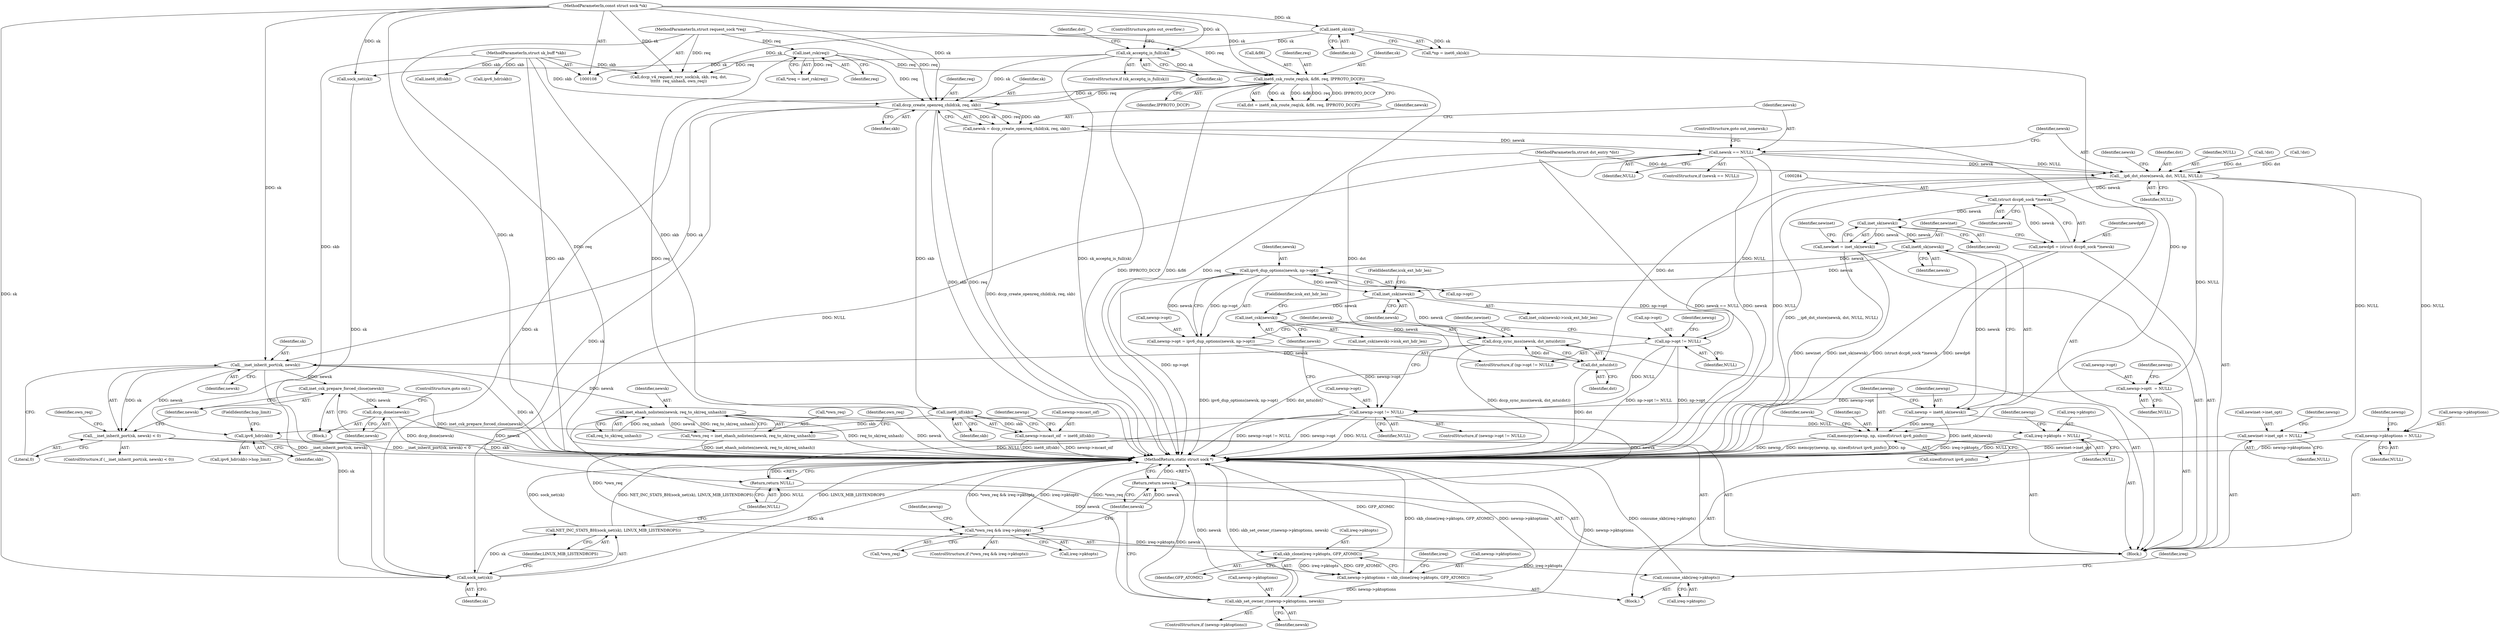 digraph "1_linux_45f6fad84cc305103b28d73482b344d7f5b76f39_0@API" {
"1000253" [label="(Call,dccp_create_openreq_child(sk, req, skb))"];
"1000231" [label="(Call,sk_acceptq_is_full(sk))"];
"1000125" [label="(Call,inet6_sk(sk))"];
"1000109" [label="(MethodParameterIn,const struct sock *sk)"];
"1000241" [label="(Call,inet6_csk_route_req(sk, &fl6, req, IPPROTO_DCCP))"];
"1000119" [label="(Call,inet_rsk(req))"];
"1000111" [label="(MethodParameterIn,struct request_sock *req)"];
"1000110" [label="(MethodParameterIn,struct sk_buff *skb)"];
"1000251" [label="(Call,newsk = dccp_create_openreq_child(sk, req, skb))"];
"1000258" [label="(Call,newsk == NULL)"];
"1000262" [label="(Call,__ip6_dst_store(newsk, dst, NULL, NULL))"];
"1000283" [label="(Call,(struct dccp6_sock *)newsk)"];
"1000281" [label="(Call,newdp6 = (struct dccp6_sock *)newsk)"];
"1000288" [label="(Call,inet_sk(newsk))"];
"1000286" [label="(Call,newinet = inet_sk(newsk))"];
"1000300" [label="(Call,inet6_sk(newsk))"];
"1000298" [label="(Call,newnp = inet6_sk(newsk))"];
"1000302" [label="(Call,memcpy(newnp, np, sizeof(struct ipv6_pinfo)))"];
"1000385" [label="(Call,ipv6_dup_options(newsk, np->opt))"];
"1000381" [label="(Call,newnp->opt = ipv6_dup_options(newsk, np->opt))"];
"1000397" [label="(Call,newnp->opt != NULL)"];
"1000476" [label="(Call,ireq->pktopts = NULL)"];
"1000505" [label="(Return,return NULL;)"];
"1000392" [label="(Call,inet_csk(newsk))"];
"1000404" [label="(Call,inet_csk(newsk))"];
"1000418" [label="(Call,dccp_sync_mss(newsk, dst_mtu(dst)))"];
"1000438" [label="(Call,__inet_inherit_port(sk, newsk))"];
"1000437" [label="(Call,__inet_inherit_port(sk, newsk) < 0)"];
"1000443" [label="(Call,inet_csk_prepare_forced_close(newsk))"];
"1000445" [label="(Call,dccp_done(newsk))"];
"1000451" [label="(Call,inet_ehash_nolisten(newsk, req_to_sk(req_unhash)))"];
"1000448" [label="(Call,*own_req = inet_ehash_nolisten(newsk, req_to_sk(req_unhash)))"];
"1000456" [label="(Call,*own_req && ireq->pktopts)"];
"1000467" [label="(Call,skb_clone(ireq->pktopts, GFP_ATOMIC))"];
"1000463" [label="(Call,newnp->pktoptions = skb_clone(ireq->pktopts, GFP_ATOMIC))"];
"1000485" [label="(Call,skb_set_owner_r(newnp->pktoptions, newsk))"];
"1000490" [label="(Return,return newsk;)"];
"1000472" [label="(Call,consume_skb(ireq->pktopts))"];
"1000502" [label="(Call,sock_net(sk))"];
"1000501" [label="(Call,NET_INC_STATS_BH(sock_net(sk), LINUX_MIB_LISTENDROPS))"];
"1000335" [label="(Call,newinet->inet_opt = NULL)"];
"1000351" [label="(Call,newnp->pktoptions = NULL)"];
"1000356" [label="(Call,newnp->opt\t  = NULL)"];
"1000376" [label="(Call,np->opt != NULL)"];
"1000420" [label="(Call,dst_mtu(dst))"];
"1000365" [label="(Call,inet6_iif(skb))"];
"1000361" [label="(Call,newnp->mcast_oif  = inet6_iif(skb))"];
"1000372" [label="(Call,ipv6_hdr(skb))"];
"1000251" [label="(Call,newsk = dccp_create_openreq_child(sk, req, skb))"];
"1000258" [label="(Call,newsk == NULL)"];
"1000393" [label="(Identifier,newsk)"];
"1000140" [label="(Call,dccp_v4_request_recv_sock(sk, skb, req, dst,\n\t\t\t\t\t\t  req_unhash, own_req))"];
"1000483" [label="(Identifier,newnp)"];
"1000397" [label="(Call,newnp->opt != NULL)"];
"1000424" [label="(Identifier,newinet)"];
"1000478" [label="(Identifier,ireq)"];
"1000468" [label="(Call,ireq->pktopts)"];
"1000403" [label="(Call,inet_csk(newsk)->icsk_ext_hdr_len)"];
"1000260" [label="(Identifier,NULL)"];
"1000298" [label="(Call,newnp = inet6_sk(newsk))"];
"1000437" [label="(Call,__inet_inherit_port(sk, newsk) < 0)"];
"1000481" [label="(ControlStructure,if (newnp->pktoptions))"];
"1000376" [label="(Call,np->opt != NULL)"];
"1000212" [label="(Call,inet6_iif(skb))"];
"1000269" [label="(Identifier,newsk)"];
"1000474" [label="(Identifier,ireq)"];
"1000443" [label="(Call,inet_csk_prepare_forced_close(newsk))"];
"1000477" [label="(Call,ireq->pktopts)"];
"1000263" [label="(Identifier,newsk)"];
"1000266" [label="(Identifier,NULL)"];
"1000380" [label="(Identifier,NULL)"];
"1000356" [label="(Call,newnp->opt\t  = NULL)"];
"1000505" [label="(Return,return NULL;)"];
"1000300" [label="(Call,inet6_sk(newsk))"];
"1000261" [label="(ControlStructure,goto out_nonewsk;)"];
"1000252" [label="(Identifier,newsk)"];
"1000361" [label="(Call,newnp->mcast_oif  = inet6_iif(skb))"];
"1000363" [label="(Identifier,newnp)"];
"1000282" [label="(Identifier,newdp6)"];
"1000463" [label="(Call,newnp->pktoptions = skb_clone(ireq->pktopts, GFP_ATOMIC))"];
"1000125" [label="(Call,inet6_sk(sk))"];
"1000285" [label="(Identifier,newsk)"];
"1000392" [label="(Call,inet_csk(newsk))"];
"1000255" [label="(Identifier,req)"];
"1000231" [label="(Call,sk_acceptq_is_full(sk))"];
"1000472" [label="(Call,consume_skb(ireq->pktopts))"];
"1000371" [label="(Call,ipv6_hdr(skb)->hop_limit)"];
"1000507" [label="(MethodReturn,static struct sock *)"];
"1000405" [label="(Identifier,newsk)"];
"1000447" [label="(ControlStructure,goto out;)"];
"1000491" [label="(Identifier,newsk)"];
"1000489" [label="(Identifier,newsk)"];
"1000243" [label="(Call,&fl6)"];
"1000462" [label="(Block,)"];
"1000480" [label="(Identifier,NULL)"];
"1000355" [label="(Identifier,NULL)"];
"1000365" [label="(Call,inet6_iif(skb))"];
"1000501" [label="(Call,NET_INC_STATS_BH(sock_net(sk), LINUX_MIB_LISTENDROPS))"];
"1000406" [label="(FieldIdentifier,icsk_ext_hdr_len)"];
"1000286" [label="(Call,newinet = inet_sk(newsk))"];
"1000358" [label="(Identifier,newnp)"];
"1000386" [label="(Identifier,newsk)"];
"1000465" [label="(Identifier,newnp)"];
"1000245" [label="(Identifier,req)"];
"1000502" [label="(Call,sock_net(sk))"];
"1000494" [label="(Call,sock_net(sk))"];
"1000253" [label="(Call,dccp_create_openreq_child(sk, req, skb))"];
"1000476" [label="(Call,ireq->pktopts = NULL)"];
"1000219" [label="(Call,ipv6_hdr(skb))"];
"1000111" [label="(MethodParameterIn,struct request_sock *req)"];
"1000264" [label="(Identifier,dst)"];
"1000503" [label="(Identifier,sk)"];
"1000375" [label="(ControlStructure,if (np->opt != NULL))"];
"1000383" [label="(Identifier,newnp)"];
"1000360" [label="(Identifier,NULL)"];
"1000464" [label="(Call,newnp->pktoptions)"];
"1000387" [label="(Call,np->opt)"];
"1000110" [label="(MethodParameterIn,struct sk_buff *skb)"];
"1000236" [label="(Identifier,dst)"];
"1000117" [label="(Call,*ireq = inet_rsk(req))"];
"1000459" [label="(Call,ireq->pktopts)"];
"1000109" [label="(MethodParameterIn,const struct sock *sk)"];
"1000265" [label="(Identifier,NULL)"];
"1000473" [label="(Call,ireq->pktopts)"];
"1000112" [label="(MethodParameterIn,struct dst_entry *dst)"];
"1000382" [label="(Call,newnp->opt)"];
"1000451" [label="(Call,inet_ehash_nolisten(newsk, req_to_sk(req_unhash)))"];
"1000506" [label="(Identifier,NULL)"];
"1000441" [label="(Literal,0)"];
"1000283" [label="(Call,(struct dccp6_sock *)newsk)"];
"1000485" [label="(Call,skb_set_owner_r(newnp->pktoptions, newsk))"];
"1000230" [label="(ControlStructure,if (sk_acceptq_is_full(sk)))"];
"1000352" [label="(Call,newnp->pktoptions)"];
"1000256" [label="(Identifier,skb)"];
"1000436" [label="(ControlStructure,if (__inet_inherit_port(sk, newsk) < 0))"];
"1000289" [label="(Identifier,newsk)"];
"1000351" [label="(Call,newnp->pktoptions = NULL)"];
"1000242" [label="(Identifier,sk)"];
"1000357" [label="(Call,newnp->opt)"];
"1000235" [label="(Call,!dst)"];
"1000335" [label="(Call,newinet->inet_opt = NULL)"];
"1000456" [label="(Call,*own_req && ireq->pktopts)"];
"1000448" [label="(Call,*own_req = inet_ehash_nolisten(newsk, req_to_sk(req_unhash)))"];
"1000490" [label="(Return,return newsk;)"];
"1000458" [label="(Identifier,own_req)"];
"1000449" [label="(Call,*own_req)"];
"1000292" [label="(Identifier,newinet)"];
"1000287" [label="(Identifier,newinet)"];
"1000452" [label="(Identifier,newsk)"];
"1000120" [label="(Identifier,req)"];
"1000232" [label="(Identifier,sk)"];
"1000381" [label="(Call,newnp->opt = ipv6_dup_options(newsk, np->opt))"];
"1000401" [label="(Identifier,NULL)"];
"1000343" [label="(Identifier,newnp)"];
"1000126" [label="(Identifier,sk)"];
"1000262" [label="(Call,__ip6_dst_store(newsk, dst, NULL, NULL))"];
"1000420" [label="(Call,dst_mtu(dst))"];
"1000453" [label="(Call,req_to_sk(req_unhash))"];
"1000457" [label="(Call,*own_req)"];
"1000246" [label="(Identifier,IPPROTO_DCCP)"];
"1000418" [label="(Call,dccp_sync_mss(newsk, dst_mtu(dst)))"];
"1000467" [label="(Call,skb_clone(ireq->pktopts, GFP_ATOMIC))"];
"1000339" [label="(Identifier,NULL)"];
"1000233" [label="(ControlStructure,goto out_overflow;)"];
"1000439" [label="(Identifier,sk)"];
"1000442" [label="(Block,)"];
"1000404" [label="(Call,inet_csk(newsk))"];
"1000445" [label="(Call,dccp_done(newsk))"];
"1000504" [label="(Identifier,LINUX_MIB_LISTENDROPS)"];
"1000366" [label="(Identifier,skb)"];
"1000394" [label="(FieldIdentifier,icsk_ext_hdr_len)"];
"1000369" [label="(Identifier,newnp)"];
"1000302" [label="(Call,memcpy(newnp, np, sizeof(struct ipv6_pinfo)))"];
"1000288" [label="(Call,inet_sk(newsk))"];
"1000119" [label="(Call,inet_rsk(req))"];
"1000305" [label="(Call,sizeof(struct ipv6_pinfo))"];
"1000450" [label="(Identifier,own_req)"];
"1000444" [label="(Identifier,newsk)"];
"1000419" [label="(Identifier,newsk)"];
"1000304" [label="(Identifier,np)"];
"1000471" [label="(Identifier,GFP_ATOMIC)"];
"1000486" [label="(Call,newnp->pktoptions)"];
"1000440" [label="(Identifier,newsk)"];
"1000257" [label="(ControlStructure,if (newsk == NULL))"];
"1000303" [label="(Identifier,newnp)"];
"1000372" [label="(Call,ipv6_hdr(skb))"];
"1000299" [label="(Identifier,newnp)"];
"1000421" [label="(Identifier,dst)"];
"1000259" [label="(Identifier,newsk)"];
"1000254" [label="(Identifier,sk)"];
"1000455" [label="(ControlStructure,if (*own_req && ireq->pktopts))"];
"1000398" [label="(Call,newnp->opt)"];
"1000336" [label="(Call,newinet->inet_opt)"];
"1000438" [label="(Call,__inet_inherit_port(sk, newsk))"];
"1000241" [label="(Call,inet6_csk_route_req(sk, &fl6, req, IPPROTO_DCCP))"];
"1000281" [label="(Call,newdp6 = (struct dccp6_sock *)newsk)"];
"1000309" [label="(Identifier,newsk)"];
"1000391" [label="(Call,inet_csk(newsk)->icsk_ext_hdr_len)"];
"1000301" [label="(Identifier,newsk)"];
"1000239" [label="(Call,dst = inet6_csk_route_req(sk, &fl6, req, IPPROTO_DCCP))"];
"1000385" [label="(Call,ipv6_dup_options(newsk, np->opt))"];
"1000446" [label="(Identifier,newsk)"];
"1000377" [label="(Call,np->opt)"];
"1000123" [label="(Call,*np = inet6_sk(sk))"];
"1000362" [label="(Call,newnp->mcast_oif)"];
"1000374" [label="(FieldIdentifier,hop_limit)"];
"1000373" [label="(Identifier,skb)"];
"1000248" [label="(Call,!dst)"];
"1000115" [label="(Block,)"];
"1000396" [label="(ControlStructure,if (newnp->opt != NULL))"];
"1000253" -> "1000251"  [label="AST: "];
"1000253" -> "1000256"  [label="CFG: "];
"1000254" -> "1000253"  [label="AST: "];
"1000255" -> "1000253"  [label="AST: "];
"1000256" -> "1000253"  [label="AST: "];
"1000251" -> "1000253"  [label="CFG: "];
"1000253" -> "1000507"  [label="DDG: req"];
"1000253" -> "1000507"  [label="DDG: skb"];
"1000253" -> "1000251"  [label="DDG: sk"];
"1000253" -> "1000251"  [label="DDG: req"];
"1000253" -> "1000251"  [label="DDG: skb"];
"1000231" -> "1000253"  [label="DDG: sk"];
"1000241" -> "1000253"  [label="DDG: sk"];
"1000241" -> "1000253"  [label="DDG: req"];
"1000109" -> "1000253"  [label="DDG: sk"];
"1000119" -> "1000253"  [label="DDG: req"];
"1000111" -> "1000253"  [label="DDG: req"];
"1000110" -> "1000253"  [label="DDG: skb"];
"1000253" -> "1000365"  [label="DDG: skb"];
"1000253" -> "1000438"  [label="DDG: sk"];
"1000253" -> "1000502"  [label="DDG: sk"];
"1000231" -> "1000230"  [label="AST: "];
"1000231" -> "1000232"  [label="CFG: "];
"1000232" -> "1000231"  [label="AST: "];
"1000233" -> "1000231"  [label="CFG: "];
"1000236" -> "1000231"  [label="CFG: "];
"1000231" -> "1000507"  [label="DDG: sk_acceptq_is_full(sk)"];
"1000125" -> "1000231"  [label="DDG: sk"];
"1000109" -> "1000231"  [label="DDG: sk"];
"1000231" -> "1000241"  [label="DDG: sk"];
"1000231" -> "1000494"  [label="DDG: sk"];
"1000125" -> "1000123"  [label="AST: "];
"1000125" -> "1000126"  [label="CFG: "];
"1000126" -> "1000125"  [label="AST: "];
"1000123" -> "1000125"  [label="CFG: "];
"1000125" -> "1000123"  [label="DDG: sk"];
"1000109" -> "1000125"  [label="DDG: sk"];
"1000125" -> "1000140"  [label="DDG: sk"];
"1000109" -> "1000108"  [label="AST: "];
"1000109" -> "1000507"  [label="DDG: sk"];
"1000109" -> "1000140"  [label="DDG: sk"];
"1000109" -> "1000241"  [label="DDG: sk"];
"1000109" -> "1000438"  [label="DDG: sk"];
"1000109" -> "1000494"  [label="DDG: sk"];
"1000109" -> "1000502"  [label="DDG: sk"];
"1000241" -> "1000239"  [label="AST: "];
"1000241" -> "1000246"  [label="CFG: "];
"1000242" -> "1000241"  [label="AST: "];
"1000243" -> "1000241"  [label="AST: "];
"1000245" -> "1000241"  [label="AST: "];
"1000246" -> "1000241"  [label="AST: "];
"1000239" -> "1000241"  [label="CFG: "];
"1000241" -> "1000507"  [label="DDG: req"];
"1000241" -> "1000507"  [label="DDG: IPPROTO_DCCP"];
"1000241" -> "1000507"  [label="DDG: &fl6"];
"1000241" -> "1000239"  [label="DDG: sk"];
"1000241" -> "1000239"  [label="DDG: &fl6"];
"1000241" -> "1000239"  [label="DDG: req"];
"1000241" -> "1000239"  [label="DDG: IPPROTO_DCCP"];
"1000119" -> "1000241"  [label="DDG: req"];
"1000111" -> "1000241"  [label="DDG: req"];
"1000241" -> "1000502"  [label="DDG: sk"];
"1000119" -> "1000117"  [label="AST: "];
"1000119" -> "1000120"  [label="CFG: "];
"1000120" -> "1000119"  [label="AST: "];
"1000117" -> "1000119"  [label="CFG: "];
"1000119" -> "1000507"  [label="DDG: req"];
"1000119" -> "1000117"  [label="DDG: req"];
"1000111" -> "1000119"  [label="DDG: req"];
"1000119" -> "1000140"  [label="DDG: req"];
"1000111" -> "1000108"  [label="AST: "];
"1000111" -> "1000507"  [label="DDG: req"];
"1000111" -> "1000140"  [label="DDG: req"];
"1000110" -> "1000108"  [label="AST: "];
"1000110" -> "1000507"  [label="DDG: skb"];
"1000110" -> "1000140"  [label="DDG: skb"];
"1000110" -> "1000212"  [label="DDG: skb"];
"1000110" -> "1000219"  [label="DDG: skb"];
"1000110" -> "1000365"  [label="DDG: skb"];
"1000110" -> "1000372"  [label="DDG: skb"];
"1000251" -> "1000115"  [label="AST: "];
"1000252" -> "1000251"  [label="AST: "];
"1000259" -> "1000251"  [label="CFG: "];
"1000251" -> "1000507"  [label="DDG: dccp_create_openreq_child(sk, req, skb)"];
"1000251" -> "1000258"  [label="DDG: newsk"];
"1000258" -> "1000257"  [label="AST: "];
"1000258" -> "1000260"  [label="CFG: "];
"1000259" -> "1000258"  [label="AST: "];
"1000260" -> "1000258"  [label="AST: "];
"1000261" -> "1000258"  [label="CFG: "];
"1000263" -> "1000258"  [label="CFG: "];
"1000258" -> "1000507"  [label="DDG: newsk"];
"1000258" -> "1000507"  [label="DDG: NULL"];
"1000258" -> "1000507"  [label="DDG: newsk == NULL"];
"1000258" -> "1000262"  [label="DDG: newsk"];
"1000258" -> "1000262"  [label="DDG: NULL"];
"1000258" -> "1000505"  [label="DDG: NULL"];
"1000262" -> "1000115"  [label="AST: "];
"1000262" -> "1000266"  [label="CFG: "];
"1000263" -> "1000262"  [label="AST: "];
"1000264" -> "1000262"  [label="AST: "];
"1000265" -> "1000262"  [label="AST: "];
"1000266" -> "1000262"  [label="AST: "];
"1000269" -> "1000262"  [label="CFG: "];
"1000262" -> "1000507"  [label="DDG: __ip6_dst_store(newsk, dst, NULL, NULL)"];
"1000235" -> "1000262"  [label="DDG: dst"];
"1000248" -> "1000262"  [label="DDG: dst"];
"1000112" -> "1000262"  [label="DDG: dst"];
"1000262" -> "1000283"  [label="DDG: newsk"];
"1000262" -> "1000335"  [label="DDG: NULL"];
"1000262" -> "1000351"  [label="DDG: NULL"];
"1000262" -> "1000356"  [label="DDG: NULL"];
"1000262" -> "1000376"  [label="DDG: NULL"];
"1000262" -> "1000420"  [label="DDG: dst"];
"1000283" -> "1000281"  [label="AST: "];
"1000283" -> "1000285"  [label="CFG: "];
"1000284" -> "1000283"  [label="AST: "];
"1000285" -> "1000283"  [label="AST: "];
"1000281" -> "1000283"  [label="CFG: "];
"1000283" -> "1000281"  [label="DDG: newsk"];
"1000283" -> "1000288"  [label="DDG: newsk"];
"1000281" -> "1000115"  [label="AST: "];
"1000282" -> "1000281"  [label="AST: "];
"1000287" -> "1000281"  [label="CFG: "];
"1000281" -> "1000507"  [label="DDG: newdp6"];
"1000281" -> "1000507"  [label="DDG: (struct dccp6_sock *)newsk"];
"1000288" -> "1000286"  [label="AST: "];
"1000288" -> "1000289"  [label="CFG: "];
"1000289" -> "1000288"  [label="AST: "];
"1000286" -> "1000288"  [label="CFG: "];
"1000288" -> "1000286"  [label="DDG: newsk"];
"1000288" -> "1000300"  [label="DDG: newsk"];
"1000286" -> "1000115"  [label="AST: "];
"1000287" -> "1000286"  [label="AST: "];
"1000292" -> "1000286"  [label="CFG: "];
"1000286" -> "1000507"  [label="DDG: newinet"];
"1000286" -> "1000507"  [label="DDG: inet_sk(newsk)"];
"1000300" -> "1000298"  [label="AST: "];
"1000300" -> "1000301"  [label="CFG: "];
"1000301" -> "1000300"  [label="AST: "];
"1000298" -> "1000300"  [label="CFG: "];
"1000300" -> "1000298"  [label="DDG: newsk"];
"1000300" -> "1000385"  [label="DDG: newsk"];
"1000300" -> "1000392"  [label="DDG: newsk"];
"1000298" -> "1000115"  [label="AST: "];
"1000299" -> "1000298"  [label="AST: "];
"1000303" -> "1000298"  [label="CFG: "];
"1000298" -> "1000507"  [label="DDG: inet6_sk(newsk)"];
"1000298" -> "1000302"  [label="DDG: newnp"];
"1000302" -> "1000115"  [label="AST: "];
"1000302" -> "1000305"  [label="CFG: "];
"1000303" -> "1000302"  [label="AST: "];
"1000304" -> "1000302"  [label="AST: "];
"1000305" -> "1000302"  [label="AST: "];
"1000309" -> "1000302"  [label="CFG: "];
"1000302" -> "1000507"  [label="DDG: np"];
"1000302" -> "1000507"  [label="DDG: newnp"];
"1000302" -> "1000507"  [label="DDG: memcpy(newnp, np, sizeof(struct ipv6_pinfo))"];
"1000123" -> "1000302"  [label="DDG: np"];
"1000385" -> "1000381"  [label="AST: "];
"1000385" -> "1000387"  [label="CFG: "];
"1000386" -> "1000385"  [label="AST: "];
"1000387" -> "1000385"  [label="AST: "];
"1000381" -> "1000385"  [label="CFG: "];
"1000385" -> "1000507"  [label="DDG: np->opt"];
"1000385" -> "1000381"  [label="DDG: newsk"];
"1000385" -> "1000381"  [label="DDG: np->opt"];
"1000376" -> "1000385"  [label="DDG: np->opt"];
"1000385" -> "1000392"  [label="DDG: newsk"];
"1000381" -> "1000375"  [label="AST: "];
"1000382" -> "1000381"  [label="AST: "];
"1000393" -> "1000381"  [label="CFG: "];
"1000381" -> "1000507"  [label="DDG: ipv6_dup_options(newsk, np->opt)"];
"1000381" -> "1000397"  [label="DDG: newnp->opt"];
"1000397" -> "1000396"  [label="AST: "];
"1000397" -> "1000401"  [label="CFG: "];
"1000398" -> "1000397"  [label="AST: "];
"1000401" -> "1000397"  [label="AST: "];
"1000405" -> "1000397"  [label="CFG: "];
"1000419" -> "1000397"  [label="CFG: "];
"1000397" -> "1000507"  [label="DDG: newnp->opt != NULL"];
"1000397" -> "1000507"  [label="DDG: newnp->opt"];
"1000397" -> "1000507"  [label="DDG: NULL"];
"1000356" -> "1000397"  [label="DDG: newnp->opt"];
"1000376" -> "1000397"  [label="DDG: NULL"];
"1000397" -> "1000476"  [label="DDG: NULL"];
"1000397" -> "1000505"  [label="DDG: NULL"];
"1000476" -> "1000462"  [label="AST: "];
"1000476" -> "1000480"  [label="CFG: "];
"1000477" -> "1000476"  [label="AST: "];
"1000480" -> "1000476"  [label="AST: "];
"1000483" -> "1000476"  [label="CFG: "];
"1000476" -> "1000507"  [label="DDG: ireq->pktopts"];
"1000476" -> "1000507"  [label="DDG: NULL"];
"1000505" -> "1000115"  [label="AST: "];
"1000505" -> "1000506"  [label="CFG: "];
"1000506" -> "1000505"  [label="AST: "];
"1000507" -> "1000505"  [label="CFG: "];
"1000505" -> "1000507"  [label="DDG: <RET>"];
"1000506" -> "1000505"  [label="DDG: NULL"];
"1000392" -> "1000391"  [label="AST: "];
"1000392" -> "1000393"  [label="CFG: "];
"1000393" -> "1000392"  [label="AST: "];
"1000394" -> "1000392"  [label="CFG: "];
"1000392" -> "1000404"  [label="DDG: newsk"];
"1000392" -> "1000418"  [label="DDG: newsk"];
"1000404" -> "1000403"  [label="AST: "];
"1000404" -> "1000405"  [label="CFG: "];
"1000405" -> "1000404"  [label="AST: "];
"1000406" -> "1000404"  [label="CFG: "];
"1000404" -> "1000418"  [label="DDG: newsk"];
"1000418" -> "1000115"  [label="AST: "];
"1000418" -> "1000420"  [label="CFG: "];
"1000419" -> "1000418"  [label="AST: "];
"1000420" -> "1000418"  [label="AST: "];
"1000424" -> "1000418"  [label="CFG: "];
"1000418" -> "1000507"  [label="DDG: dst_mtu(dst)"];
"1000418" -> "1000507"  [label="DDG: dccp_sync_mss(newsk, dst_mtu(dst))"];
"1000420" -> "1000418"  [label="DDG: dst"];
"1000418" -> "1000438"  [label="DDG: newsk"];
"1000438" -> "1000437"  [label="AST: "];
"1000438" -> "1000440"  [label="CFG: "];
"1000439" -> "1000438"  [label="AST: "];
"1000440" -> "1000438"  [label="AST: "];
"1000441" -> "1000438"  [label="CFG: "];
"1000438" -> "1000507"  [label="DDG: sk"];
"1000438" -> "1000437"  [label="DDG: sk"];
"1000438" -> "1000437"  [label="DDG: newsk"];
"1000438" -> "1000443"  [label="DDG: newsk"];
"1000438" -> "1000451"  [label="DDG: newsk"];
"1000438" -> "1000502"  [label="DDG: sk"];
"1000437" -> "1000436"  [label="AST: "];
"1000437" -> "1000441"  [label="CFG: "];
"1000441" -> "1000437"  [label="AST: "];
"1000444" -> "1000437"  [label="CFG: "];
"1000450" -> "1000437"  [label="CFG: "];
"1000437" -> "1000507"  [label="DDG: __inet_inherit_port(sk, newsk) < 0"];
"1000437" -> "1000507"  [label="DDG: __inet_inherit_port(sk, newsk)"];
"1000443" -> "1000442"  [label="AST: "];
"1000443" -> "1000444"  [label="CFG: "];
"1000444" -> "1000443"  [label="AST: "];
"1000446" -> "1000443"  [label="CFG: "];
"1000443" -> "1000507"  [label="DDG: inet_csk_prepare_forced_close(newsk)"];
"1000443" -> "1000445"  [label="DDG: newsk"];
"1000445" -> "1000442"  [label="AST: "];
"1000445" -> "1000446"  [label="CFG: "];
"1000446" -> "1000445"  [label="AST: "];
"1000447" -> "1000445"  [label="CFG: "];
"1000445" -> "1000507"  [label="DDG: newsk"];
"1000445" -> "1000507"  [label="DDG: dccp_done(newsk)"];
"1000451" -> "1000448"  [label="AST: "];
"1000451" -> "1000453"  [label="CFG: "];
"1000452" -> "1000451"  [label="AST: "];
"1000453" -> "1000451"  [label="AST: "];
"1000448" -> "1000451"  [label="CFG: "];
"1000451" -> "1000507"  [label="DDG: newsk"];
"1000451" -> "1000507"  [label="DDG: req_to_sk(req_unhash)"];
"1000451" -> "1000448"  [label="DDG: newsk"];
"1000451" -> "1000448"  [label="DDG: req_to_sk(req_unhash)"];
"1000453" -> "1000451"  [label="DDG: req_unhash"];
"1000451" -> "1000485"  [label="DDG: newsk"];
"1000451" -> "1000490"  [label="DDG: newsk"];
"1000448" -> "1000115"  [label="AST: "];
"1000449" -> "1000448"  [label="AST: "];
"1000458" -> "1000448"  [label="CFG: "];
"1000448" -> "1000507"  [label="DDG: inet_ehash_nolisten(newsk, req_to_sk(req_unhash))"];
"1000448" -> "1000456"  [label="DDG: *own_req"];
"1000456" -> "1000455"  [label="AST: "];
"1000456" -> "1000457"  [label="CFG: "];
"1000456" -> "1000459"  [label="CFG: "];
"1000457" -> "1000456"  [label="AST: "];
"1000459" -> "1000456"  [label="AST: "];
"1000465" -> "1000456"  [label="CFG: "];
"1000491" -> "1000456"  [label="CFG: "];
"1000456" -> "1000507"  [label="DDG: ireq->pktopts"];
"1000456" -> "1000507"  [label="DDG: *own_req"];
"1000456" -> "1000507"  [label="DDG: *own_req && ireq->pktopts"];
"1000456" -> "1000467"  [label="DDG: ireq->pktopts"];
"1000467" -> "1000463"  [label="AST: "];
"1000467" -> "1000471"  [label="CFG: "];
"1000468" -> "1000467"  [label="AST: "];
"1000471" -> "1000467"  [label="AST: "];
"1000463" -> "1000467"  [label="CFG: "];
"1000467" -> "1000507"  [label="DDG: GFP_ATOMIC"];
"1000467" -> "1000463"  [label="DDG: ireq->pktopts"];
"1000467" -> "1000463"  [label="DDG: GFP_ATOMIC"];
"1000467" -> "1000472"  [label="DDG: ireq->pktopts"];
"1000463" -> "1000462"  [label="AST: "];
"1000464" -> "1000463"  [label="AST: "];
"1000474" -> "1000463"  [label="CFG: "];
"1000463" -> "1000507"  [label="DDG: skb_clone(ireq->pktopts, GFP_ATOMIC)"];
"1000463" -> "1000507"  [label="DDG: newnp->pktoptions"];
"1000463" -> "1000485"  [label="DDG: newnp->pktoptions"];
"1000485" -> "1000481"  [label="AST: "];
"1000485" -> "1000489"  [label="CFG: "];
"1000486" -> "1000485"  [label="AST: "];
"1000489" -> "1000485"  [label="AST: "];
"1000491" -> "1000485"  [label="CFG: "];
"1000485" -> "1000507"  [label="DDG: newnp->pktoptions"];
"1000485" -> "1000507"  [label="DDG: newsk"];
"1000485" -> "1000507"  [label="DDG: skb_set_owner_r(newnp->pktoptions, newsk)"];
"1000485" -> "1000490"  [label="DDG: newsk"];
"1000490" -> "1000115"  [label="AST: "];
"1000490" -> "1000491"  [label="CFG: "];
"1000491" -> "1000490"  [label="AST: "];
"1000507" -> "1000490"  [label="CFG: "];
"1000490" -> "1000507"  [label="DDG: <RET>"];
"1000491" -> "1000490"  [label="DDG: newsk"];
"1000472" -> "1000462"  [label="AST: "];
"1000472" -> "1000473"  [label="CFG: "];
"1000473" -> "1000472"  [label="AST: "];
"1000478" -> "1000472"  [label="CFG: "];
"1000472" -> "1000507"  [label="DDG: consume_skb(ireq->pktopts)"];
"1000502" -> "1000501"  [label="AST: "];
"1000502" -> "1000503"  [label="CFG: "];
"1000503" -> "1000502"  [label="AST: "];
"1000504" -> "1000502"  [label="CFG: "];
"1000502" -> "1000507"  [label="DDG: sk"];
"1000502" -> "1000501"  [label="DDG: sk"];
"1000494" -> "1000502"  [label="DDG: sk"];
"1000501" -> "1000115"  [label="AST: "];
"1000501" -> "1000504"  [label="CFG: "];
"1000504" -> "1000501"  [label="AST: "];
"1000506" -> "1000501"  [label="CFG: "];
"1000501" -> "1000507"  [label="DDG: sock_net(sk)"];
"1000501" -> "1000507"  [label="DDG: NET_INC_STATS_BH(sock_net(sk), LINUX_MIB_LISTENDROPS)"];
"1000501" -> "1000507"  [label="DDG: LINUX_MIB_LISTENDROPS"];
"1000335" -> "1000115"  [label="AST: "];
"1000335" -> "1000339"  [label="CFG: "];
"1000336" -> "1000335"  [label="AST: "];
"1000339" -> "1000335"  [label="AST: "];
"1000343" -> "1000335"  [label="CFG: "];
"1000335" -> "1000507"  [label="DDG: newinet->inet_opt"];
"1000351" -> "1000115"  [label="AST: "];
"1000351" -> "1000355"  [label="CFG: "];
"1000352" -> "1000351"  [label="AST: "];
"1000355" -> "1000351"  [label="AST: "];
"1000358" -> "1000351"  [label="CFG: "];
"1000351" -> "1000507"  [label="DDG: newnp->pktoptions"];
"1000356" -> "1000115"  [label="AST: "];
"1000356" -> "1000360"  [label="CFG: "];
"1000357" -> "1000356"  [label="AST: "];
"1000360" -> "1000356"  [label="AST: "];
"1000363" -> "1000356"  [label="CFG: "];
"1000376" -> "1000375"  [label="AST: "];
"1000376" -> "1000380"  [label="CFG: "];
"1000377" -> "1000376"  [label="AST: "];
"1000380" -> "1000376"  [label="AST: "];
"1000383" -> "1000376"  [label="CFG: "];
"1000393" -> "1000376"  [label="CFG: "];
"1000376" -> "1000507"  [label="DDG: np->opt != NULL"];
"1000376" -> "1000507"  [label="DDG: np->opt"];
"1000420" -> "1000421"  [label="CFG: "];
"1000421" -> "1000420"  [label="AST: "];
"1000420" -> "1000507"  [label="DDG: dst"];
"1000112" -> "1000420"  [label="DDG: dst"];
"1000365" -> "1000361"  [label="AST: "];
"1000365" -> "1000366"  [label="CFG: "];
"1000366" -> "1000365"  [label="AST: "];
"1000361" -> "1000365"  [label="CFG: "];
"1000365" -> "1000361"  [label="DDG: skb"];
"1000365" -> "1000372"  [label="DDG: skb"];
"1000361" -> "1000115"  [label="AST: "];
"1000362" -> "1000361"  [label="AST: "];
"1000369" -> "1000361"  [label="CFG: "];
"1000361" -> "1000507"  [label="DDG: inet6_iif(skb)"];
"1000361" -> "1000507"  [label="DDG: newnp->mcast_oif"];
"1000372" -> "1000371"  [label="AST: "];
"1000372" -> "1000373"  [label="CFG: "];
"1000373" -> "1000372"  [label="AST: "];
"1000374" -> "1000372"  [label="CFG: "];
"1000372" -> "1000507"  [label="DDG: skb"];
}
